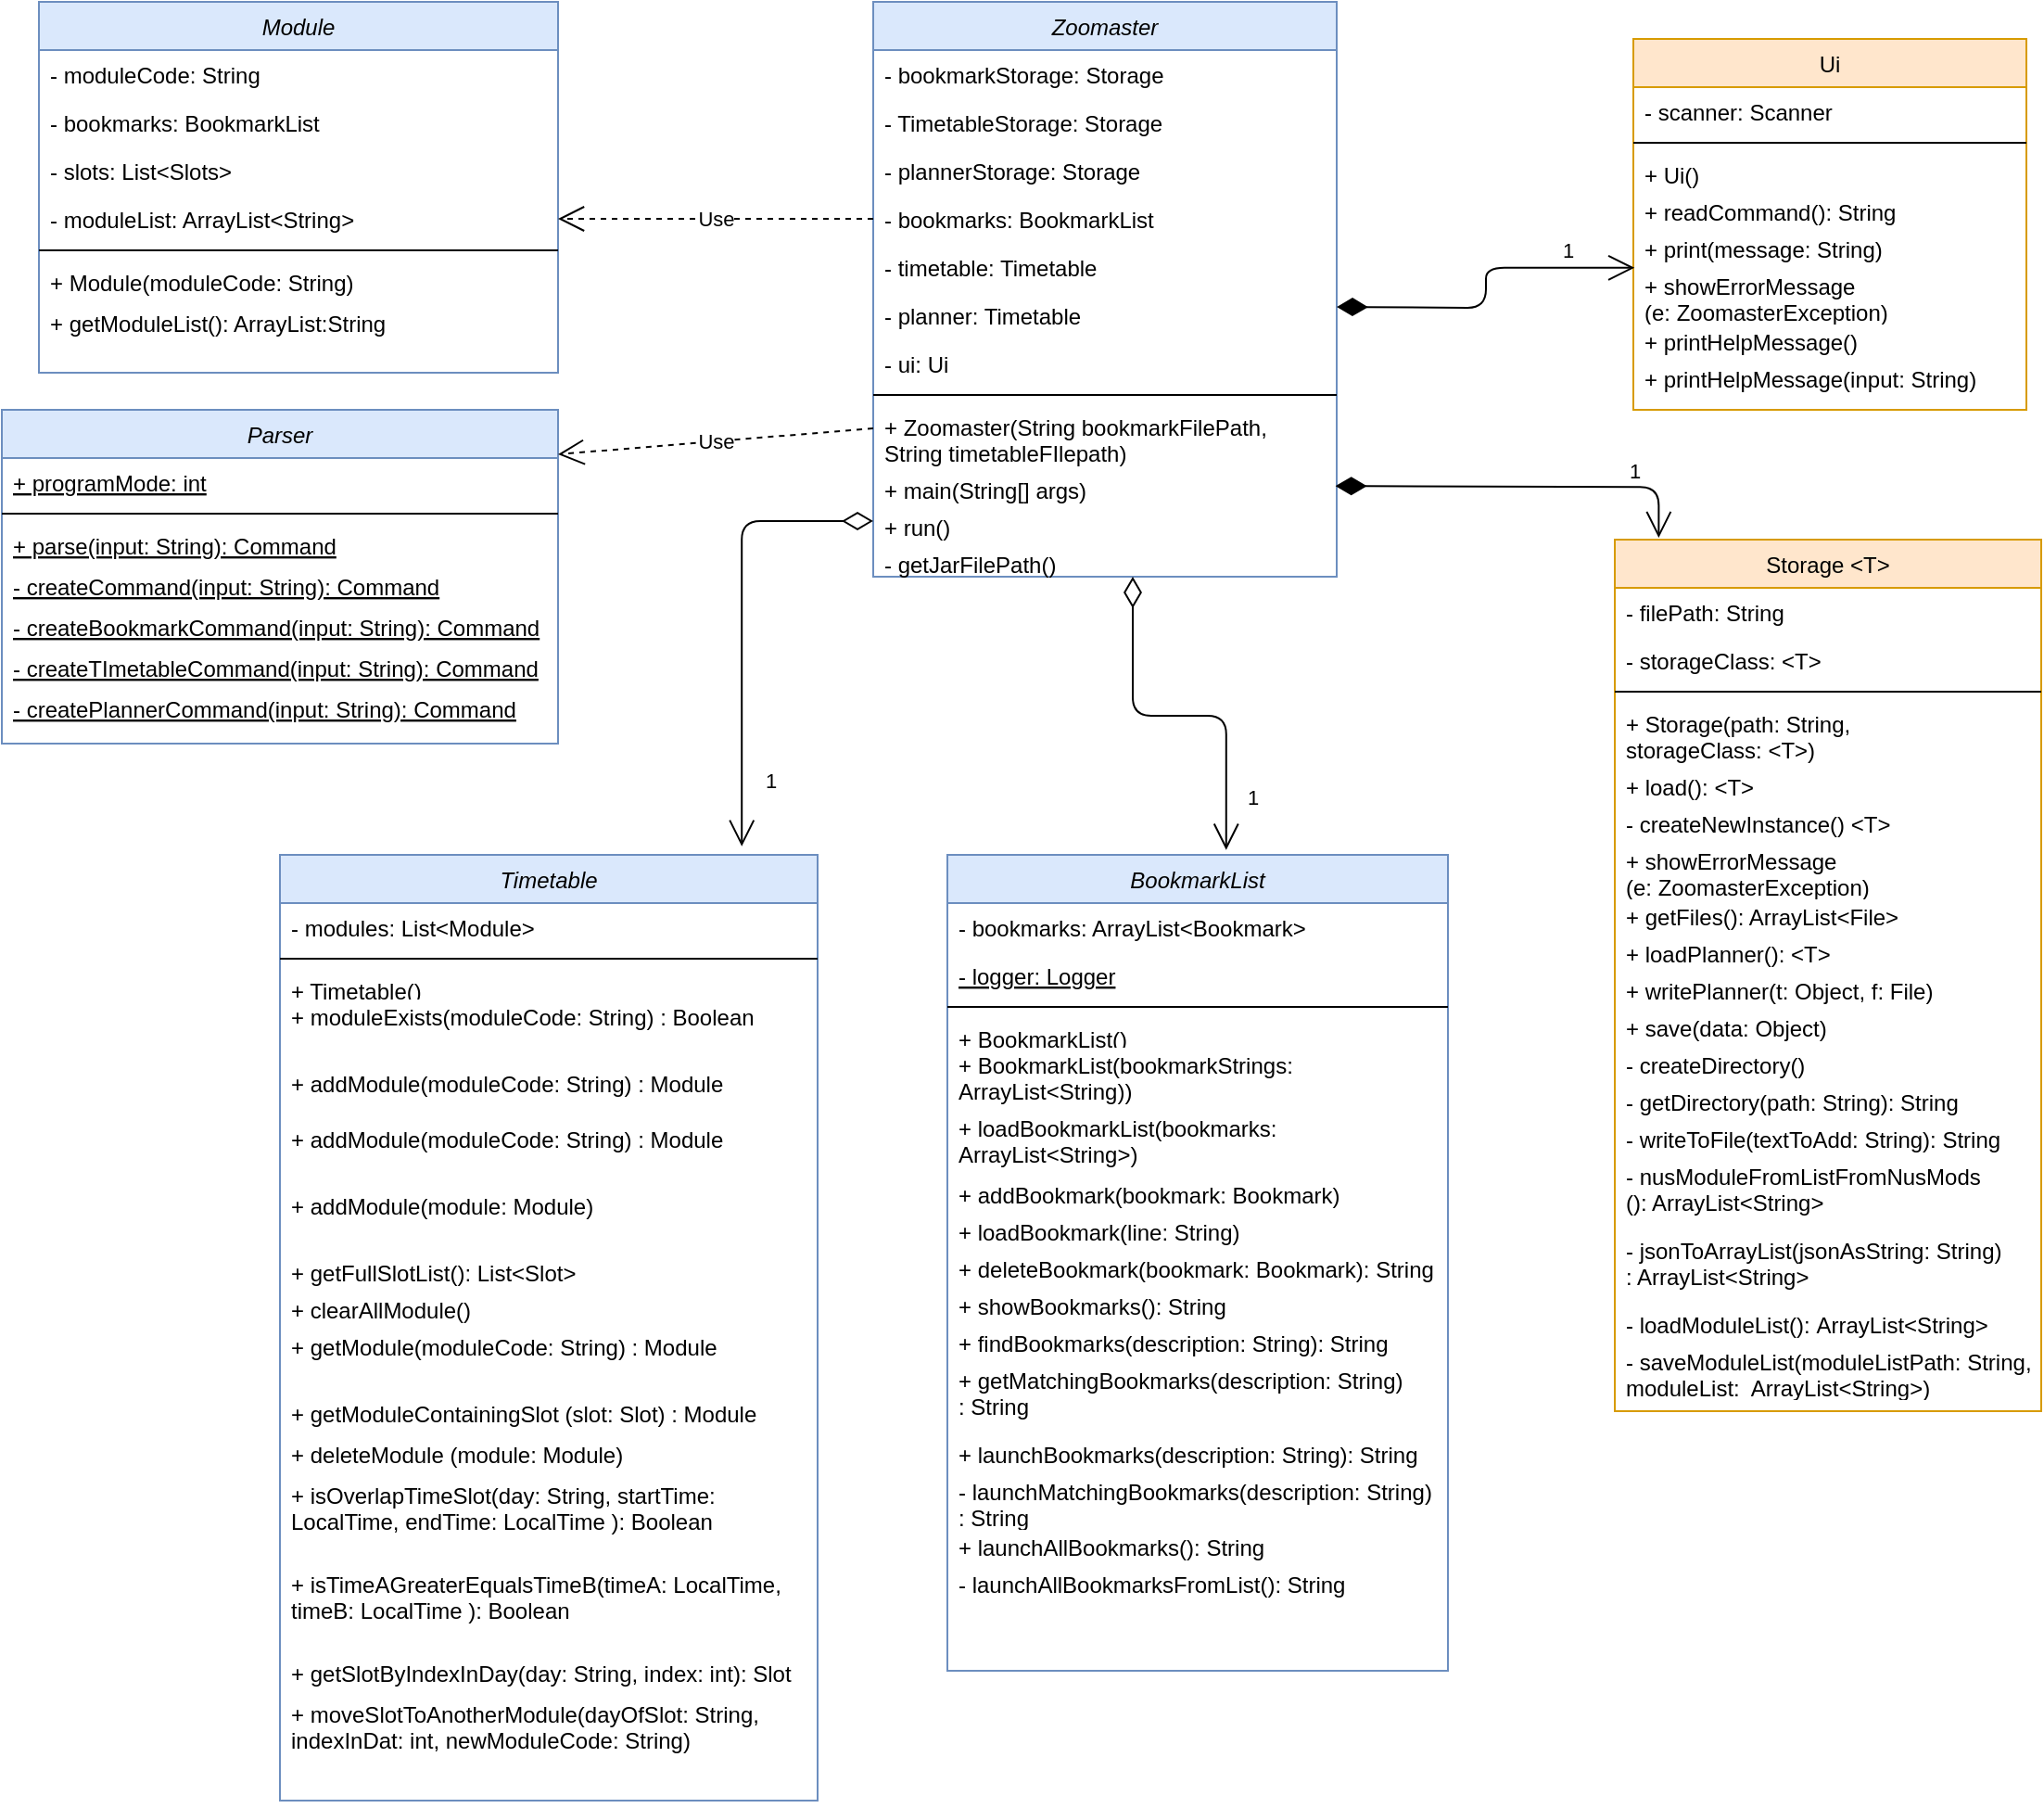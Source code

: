 <mxfile version="13.8.3" type="github">
  <diagram id="C5RBs43oDa-KdzZeNtuy" name="Page-1">
    <mxGraphModel dx="2080" dy="1097" grid="1" gridSize="10" guides="1" tooltips="1" connect="1" arrows="1" fold="1" page="1" pageScale="1" pageWidth="827" pageHeight="1169" math="0" shadow="0">
      <root>
        <mxCell id="WIyWlLk6GJQsqaUBKTNV-0" />
        <mxCell id="WIyWlLk6GJQsqaUBKTNV-1" parent="WIyWlLk6GJQsqaUBKTNV-0" />
        <mxCell id="zkfFHV4jXpPFQw0GAbJ--0" value="Zoomaster" style="swimlane;fontStyle=2;align=center;verticalAlign=top;childLayout=stackLayout;horizontal=1;startSize=26;horizontalStack=0;resizeParent=1;resizeLast=0;collapsible=1;marginBottom=0;rounded=0;shadow=0;strokeWidth=1;fillColor=#dae8fc;strokeColor=#6c8ebf;" parent="WIyWlLk6GJQsqaUBKTNV-1" vertex="1">
          <mxGeometry x="100" y="80" width="250" height="310" as="geometry">
            <mxRectangle x="230" y="140" width="160" height="26" as="alternateBounds" />
          </mxGeometry>
        </mxCell>
        <mxCell id="zkfFHV4jXpPFQw0GAbJ--1" value="- bookmarkStorage: Storage" style="text;align=left;verticalAlign=top;spacingLeft=4;spacingRight=4;overflow=hidden;rotatable=0;points=[[0,0.5],[1,0.5]];portConstraint=eastwest;" parent="zkfFHV4jXpPFQw0GAbJ--0" vertex="1">
          <mxGeometry y="26" width="250" height="26" as="geometry" />
        </mxCell>
        <mxCell id="zkfFHV4jXpPFQw0GAbJ--2" value="- TimetableStorage: Storage" style="text;align=left;verticalAlign=top;spacingLeft=4;spacingRight=4;overflow=hidden;rotatable=0;points=[[0,0.5],[1,0.5]];portConstraint=eastwest;rounded=0;shadow=0;html=0;" parent="zkfFHV4jXpPFQw0GAbJ--0" vertex="1">
          <mxGeometry y="52" width="250" height="26" as="geometry" />
        </mxCell>
        <mxCell id="xP8jKpBeJA_gzd6FkXw8-4" value="- plannerStorage: Storage" style="text;align=left;verticalAlign=top;spacingLeft=4;spacingRight=4;overflow=hidden;rotatable=0;points=[[0,0.5],[1,0.5]];portConstraint=eastwest;rounded=0;shadow=0;html=0;" vertex="1" parent="zkfFHV4jXpPFQw0GAbJ--0">
          <mxGeometry y="78" width="250" height="26" as="geometry" />
        </mxCell>
        <mxCell id="zkfFHV4jXpPFQw0GAbJ--3" value="- bookmarks: BookmarkList" style="text;align=left;verticalAlign=top;spacingLeft=4;spacingRight=4;overflow=hidden;rotatable=0;points=[[0,0.5],[1,0.5]];portConstraint=eastwest;rounded=0;shadow=0;html=0;" parent="zkfFHV4jXpPFQw0GAbJ--0" vertex="1">
          <mxGeometry y="104" width="250" height="26" as="geometry" />
        </mxCell>
        <mxCell id="xP8jKpBeJA_gzd6FkXw8-2" value="- timetable: Timetable" style="text;align=left;verticalAlign=top;spacingLeft=4;spacingRight=4;overflow=hidden;rotatable=0;points=[[0,0.5],[1,0.5]];portConstraint=eastwest;rounded=0;shadow=0;html=0;" vertex="1" parent="zkfFHV4jXpPFQw0GAbJ--0">
          <mxGeometry y="130" width="250" height="26" as="geometry" />
        </mxCell>
        <mxCell id="xP8jKpBeJA_gzd6FkXw8-3" value="- planner: Timetable" style="text;align=left;verticalAlign=top;spacingLeft=4;spacingRight=4;overflow=hidden;rotatable=0;points=[[0,0.5],[1,0.5]];portConstraint=eastwest;rounded=0;shadow=0;html=0;" vertex="1" parent="zkfFHV4jXpPFQw0GAbJ--0">
          <mxGeometry y="156" width="250" height="26" as="geometry" />
        </mxCell>
        <mxCell id="xP8jKpBeJA_gzd6FkXw8-5" value="- ui: Ui" style="text;align=left;verticalAlign=top;spacingLeft=4;spacingRight=4;overflow=hidden;rotatable=0;points=[[0,0.5],[1,0.5]];portConstraint=eastwest;rounded=0;shadow=0;html=0;" vertex="1" parent="zkfFHV4jXpPFQw0GAbJ--0">
          <mxGeometry y="182" width="250" height="26" as="geometry" />
        </mxCell>
        <mxCell id="zkfFHV4jXpPFQw0GAbJ--4" value="" style="line;html=1;strokeWidth=1;align=left;verticalAlign=middle;spacingTop=-1;spacingLeft=3;spacingRight=3;rotatable=0;labelPosition=right;points=[];portConstraint=eastwest;" parent="zkfFHV4jXpPFQw0GAbJ--0" vertex="1">
          <mxGeometry y="208" width="250" height="8" as="geometry" />
        </mxCell>
        <mxCell id="zkfFHV4jXpPFQw0GAbJ--5" value="+ Zoomaster(String bookmarkFilePath, &#xa;String timetableFIlepath)" style="text;align=left;verticalAlign=top;spacingLeft=4;spacingRight=4;overflow=hidden;rotatable=0;points=[[0,0.5],[1,0.5]];portConstraint=eastwest;" parent="zkfFHV4jXpPFQw0GAbJ--0" vertex="1">
          <mxGeometry y="216" width="250" height="34" as="geometry" />
        </mxCell>
        <mxCell id="xP8jKpBeJA_gzd6FkXw8-8" value="+ main(String[] args)" style="text;align=left;verticalAlign=top;spacingLeft=4;spacingRight=4;overflow=hidden;rotatable=0;points=[[0,0.5],[1,0.5]];portConstraint=eastwest;" vertex="1" parent="zkfFHV4jXpPFQw0GAbJ--0">
          <mxGeometry y="250" width="250" height="20" as="geometry" />
        </mxCell>
        <mxCell id="xP8jKpBeJA_gzd6FkXw8-7" value="+ run()" style="text;align=left;verticalAlign=top;spacingLeft=4;spacingRight=4;overflow=hidden;rotatable=0;points=[[0,0.5],[1,0.5]];portConstraint=eastwest;" vertex="1" parent="zkfFHV4jXpPFQw0GAbJ--0">
          <mxGeometry y="270" width="250" height="20" as="geometry" />
        </mxCell>
        <mxCell id="xP8jKpBeJA_gzd6FkXw8-9" value="- getJarFilePath()" style="text;align=left;verticalAlign=top;spacingLeft=4;spacingRight=4;overflow=hidden;rotatable=0;points=[[0,0.5],[1,0.5]];portConstraint=eastwest;" vertex="1" parent="zkfFHV4jXpPFQw0GAbJ--0">
          <mxGeometry y="290" width="250" height="20" as="geometry" />
        </mxCell>
        <mxCell id="zkfFHV4jXpPFQw0GAbJ--17" value="Ui" style="swimlane;fontStyle=0;align=center;verticalAlign=top;childLayout=stackLayout;horizontal=1;startSize=26;horizontalStack=0;resizeParent=1;resizeLast=0;collapsible=1;marginBottom=0;rounded=0;shadow=0;strokeWidth=1;fillColor=#ffe6cc;strokeColor=#d79b00;" parent="WIyWlLk6GJQsqaUBKTNV-1" vertex="1">
          <mxGeometry x="510" y="100" width="212" height="200" as="geometry">
            <mxRectangle x="550" y="140" width="160" height="26" as="alternateBounds" />
          </mxGeometry>
        </mxCell>
        <mxCell id="xP8jKpBeJA_gzd6FkXw8-10" value="- scanner: Scanner" style="text;align=left;verticalAlign=top;spacingLeft=4;spacingRight=4;overflow=hidden;rotatable=0;points=[[0,0.5],[1,0.5]];portConstraint=eastwest;rounded=0;shadow=0;html=0;" vertex="1" parent="zkfFHV4jXpPFQw0GAbJ--17">
          <mxGeometry y="26" width="212" height="26" as="geometry" />
        </mxCell>
        <mxCell id="zkfFHV4jXpPFQw0GAbJ--23" value="" style="line;html=1;strokeWidth=1;align=left;verticalAlign=middle;spacingTop=-1;spacingLeft=3;spacingRight=3;rotatable=0;labelPosition=right;points=[];portConstraint=eastwest;" parent="zkfFHV4jXpPFQw0GAbJ--17" vertex="1">
          <mxGeometry y="52" width="212" height="8" as="geometry" />
        </mxCell>
        <mxCell id="xP8jKpBeJA_gzd6FkXw8-11" value="+ Ui()" style="text;align=left;verticalAlign=top;spacingLeft=4;spacingRight=4;overflow=hidden;rotatable=0;points=[[0,0.5],[1,0.5]];portConstraint=eastwest;" vertex="1" parent="zkfFHV4jXpPFQw0GAbJ--17">
          <mxGeometry y="60" width="212" height="20" as="geometry" />
        </mxCell>
        <mxCell id="xP8jKpBeJA_gzd6FkXw8-12" value="+ readCommand(): String" style="text;align=left;verticalAlign=top;spacingLeft=4;spacingRight=4;overflow=hidden;rotatable=0;points=[[0,0.5],[1,0.5]];portConstraint=eastwest;" vertex="1" parent="zkfFHV4jXpPFQw0GAbJ--17">
          <mxGeometry y="80" width="212" height="20" as="geometry" />
        </mxCell>
        <mxCell id="xP8jKpBeJA_gzd6FkXw8-13" value="+ print(message: String)" style="text;align=left;verticalAlign=top;spacingLeft=4;spacingRight=4;overflow=hidden;rotatable=0;points=[[0,0.5],[1,0.5]];portConstraint=eastwest;" vertex="1" parent="zkfFHV4jXpPFQw0GAbJ--17">
          <mxGeometry y="100" width="212" height="20" as="geometry" />
        </mxCell>
        <mxCell id="xP8jKpBeJA_gzd6FkXw8-14" value="+ showErrorMessage&#xa;(e: ZoomasterException)" style="text;align=left;verticalAlign=top;spacingLeft=4;spacingRight=4;overflow=hidden;rotatable=0;points=[[0,0.5],[1,0.5]];portConstraint=eastwest;" vertex="1" parent="zkfFHV4jXpPFQw0GAbJ--17">
          <mxGeometry y="120" width="212" height="30" as="geometry" />
        </mxCell>
        <mxCell id="xP8jKpBeJA_gzd6FkXw8-17" value="+ printHelpMessage()" style="text;align=left;verticalAlign=top;spacingLeft=4;spacingRight=4;overflow=hidden;rotatable=0;points=[[0,0.5],[1,0.5]];portConstraint=eastwest;" vertex="1" parent="zkfFHV4jXpPFQw0GAbJ--17">
          <mxGeometry y="150" width="212" height="20" as="geometry" />
        </mxCell>
        <mxCell id="xP8jKpBeJA_gzd6FkXw8-16" value="+ printHelpMessage(input: String)" style="text;align=left;verticalAlign=top;spacingLeft=4;spacingRight=4;overflow=hidden;rotatable=0;points=[[0,0.5],[1,0.5]];portConstraint=eastwest;" vertex="1" parent="zkfFHV4jXpPFQw0GAbJ--17">
          <mxGeometry y="170" width="212" height="20" as="geometry" />
        </mxCell>
        <mxCell id="xP8jKpBeJA_gzd6FkXw8-18" value="1" style="endArrow=open;html=1;endSize=12;startArrow=diamondThin;startSize=14;startFill=1;edgeStyle=orthogonalEdgeStyle;align=left;verticalAlign=bottom;entryX=0.003;entryY=0.113;entryDx=0;entryDy=0;entryPerimeter=0;" edge="1" parent="WIyWlLk6GJQsqaUBKTNV-1" target="xP8jKpBeJA_gzd6FkXw8-14">
          <mxGeometry x="0.553" relative="1" as="geometry">
            <mxPoint x="350" y="244.5" as="sourcePoint" />
            <mxPoint x="510" y="244.5" as="targetPoint" />
            <mxPoint as="offset" />
          </mxGeometry>
        </mxCell>
        <mxCell id="xP8jKpBeJA_gzd6FkXw8-19" value="Storage &lt;T&gt;" style="swimlane;fontStyle=0;align=center;verticalAlign=top;childLayout=stackLayout;horizontal=1;startSize=26;horizontalStack=0;resizeParent=1;resizeLast=0;collapsible=1;marginBottom=0;rounded=0;shadow=0;strokeWidth=1;fillColor=#ffe6cc;strokeColor=#d79b00;" vertex="1" parent="WIyWlLk6GJQsqaUBKTNV-1">
          <mxGeometry x="500" y="370" width="230" height="470" as="geometry">
            <mxRectangle x="550" y="140" width="160" height="26" as="alternateBounds" />
          </mxGeometry>
        </mxCell>
        <mxCell id="xP8jKpBeJA_gzd6FkXw8-20" value="- filePath: String&#xa;" style="text;align=left;verticalAlign=top;spacingLeft=4;spacingRight=4;overflow=hidden;rotatable=0;points=[[0,0.5],[1,0.5]];portConstraint=eastwest;rounded=0;shadow=0;html=0;" vertex="1" parent="xP8jKpBeJA_gzd6FkXw8-19">
          <mxGeometry y="26" width="230" height="26" as="geometry" />
        </mxCell>
        <mxCell id="xP8jKpBeJA_gzd6FkXw8-29" value="- storageClass: &lt;T&gt;&#xa;" style="text;align=left;verticalAlign=top;spacingLeft=4;spacingRight=4;overflow=hidden;rotatable=0;points=[[0,0.5],[1,0.5]];portConstraint=eastwest;rounded=0;shadow=0;html=0;" vertex="1" parent="xP8jKpBeJA_gzd6FkXw8-19">
          <mxGeometry y="52" width="230" height="26" as="geometry" />
        </mxCell>
        <mxCell id="xP8jKpBeJA_gzd6FkXw8-21" value="" style="line;html=1;strokeWidth=1;align=left;verticalAlign=middle;spacingTop=-1;spacingLeft=3;spacingRight=3;rotatable=0;labelPosition=right;points=[];portConstraint=eastwest;" vertex="1" parent="xP8jKpBeJA_gzd6FkXw8-19">
          <mxGeometry y="78" width="230" height="8" as="geometry" />
        </mxCell>
        <mxCell id="xP8jKpBeJA_gzd6FkXw8-22" value="+ Storage(path: String, &#xa;storageClass: &lt;T&gt;)" style="text;align=left;verticalAlign=top;spacingLeft=4;spacingRight=4;overflow=hidden;rotatable=0;points=[[0,0.5],[1,0.5]];portConstraint=eastwest;" vertex="1" parent="xP8jKpBeJA_gzd6FkXw8-19">
          <mxGeometry y="86" width="230" height="34" as="geometry" />
        </mxCell>
        <mxCell id="xP8jKpBeJA_gzd6FkXw8-23" value="+ load(): &lt;T&gt;" style="text;align=left;verticalAlign=top;spacingLeft=4;spacingRight=4;overflow=hidden;rotatable=0;points=[[0,0.5],[1,0.5]];portConstraint=eastwest;" vertex="1" parent="xP8jKpBeJA_gzd6FkXw8-19">
          <mxGeometry y="120" width="230" height="20" as="geometry" />
        </mxCell>
        <mxCell id="xP8jKpBeJA_gzd6FkXw8-24" value="- createNewInstance() &lt;T&gt;" style="text;align=left;verticalAlign=top;spacingLeft=4;spacingRight=4;overflow=hidden;rotatable=0;points=[[0,0.5],[1,0.5]];portConstraint=eastwest;" vertex="1" parent="xP8jKpBeJA_gzd6FkXw8-19">
          <mxGeometry y="140" width="230" height="20" as="geometry" />
        </mxCell>
        <mxCell id="xP8jKpBeJA_gzd6FkXw8-25" value="+ showErrorMessage&#xa;(e: ZoomasterException)" style="text;align=left;verticalAlign=top;spacingLeft=4;spacingRight=4;overflow=hidden;rotatable=0;points=[[0,0.5],[1,0.5]];portConstraint=eastwest;" vertex="1" parent="xP8jKpBeJA_gzd6FkXw8-19">
          <mxGeometry y="160" width="230" height="30" as="geometry" />
        </mxCell>
        <mxCell id="xP8jKpBeJA_gzd6FkXw8-26" value="+ getFiles(): ArrayList&lt;File&gt;" style="text;align=left;verticalAlign=top;spacingLeft=4;spacingRight=4;overflow=hidden;rotatable=0;points=[[0,0.5],[1,0.5]];portConstraint=eastwest;" vertex="1" parent="xP8jKpBeJA_gzd6FkXw8-19">
          <mxGeometry y="190" width="230" height="20" as="geometry" />
        </mxCell>
        <mxCell id="xP8jKpBeJA_gzd6FkXw8-32" value="+ loadPlanner(): &lt;T&gt;" style="text;align=left;verticalAlign=top;spacingLeft=4;spacingRight=4;overflow=hidden;rotatable=0;points=[[0,0.5],[1,0.5]];portConstraint=eastwest;" vertex="1" parent="xP8jKpBeJA_gzd6FkXw8-19">
          <mxGeometry y="210" width="230" height="20" as="geometry" />
        </mxCell>
        <mxCell id="xP8jKpBeJA_gzd6FkXw8-33" value="+ writePlanner(t: Object, f: File)" style="text;align=left;verticalAlign=top;spacingLeft=4;spacingRight=4;overflow=hidden;rotatable=0;points=[[0,0.5],[1,0.5]];portConstraint=eastwest;" vertex="1" parent="xP8jKpBeJA_gzd6FkXw8-19">
          <mxGeometry y="230" width="230" height="20" as="geometry" />
        </mxCell>
        <mxCell id="xP8jKpBeJA_gzd6FkXw8-27" value="+ save(data: Object)" style="text;align=left;verticalAlign=top;spacingLeft=4;spacingRight=4;overflow=hidden;rotatable=0;points=[[0,0.5],[1,0.5]];portConstraint=eastwest;" vertex="1" parent="xP8jKpBeJA_gzd6FkXw8-19">
          <mxGeometry y="250" width="230" height="20" as="geometry" />
        </mxCell>
        <mxCell id="xP8jKpBeJA_gzd6FkXw8-34" value="- createDirectory()" style="text;align=left;verticalAlign=top;spacingLeft=4;spacingRight=4;overflow=hidden;rotatable=0;points=[[0,0.5],[1,0.5]];portConstraint=eastwest;" vertex="1" parent="xP8jKpBeJA_gzd6FkXw8-19">
          <mxGeometry y="270" width="230" height="20" as="geometry" />
        </mxCell>
        <mxCell id="xP8jKpBeJA_gzd6FkXw8-35" value="- getDirectory(path: String): String" style="text;align=left;verticalAlign=top;spacingLeft=4;spacingRight=4;overflow=hidden;rotatable=0;points=[[0,0.5],[1,0.5]];portConstraint=eastwest;" vertex="1" parent="xP8jKpBeJA_gzd6FkXw8-19">
          <mxGeometry y="290" width="230" height="20" as="geometry" />
        </mxCell>
        <mxCell id="xP8jKpBeJA_gzd6FkXw8-36" value="- writeToFile(textToAdd: String): String" style="text;align=left;verticalAlign=top;spacingLeft=4;spacingRight=4;overflow=hidden;rotatable=0;points=[[0,0.5],[1,0.5]];portConstraint=eastwest;" vertex="1" parent="xP8jKpBeJA_gzd6FkXw8-19">
          <mxGeometry y="310" width="230" height="20" as="geometry" />
        </mxCell>
        <mxCell id="xP8jKpBeJA_gzd6FkXw8-30" value="- nusModuleFromListFromNusMods&#xa;(): ArrayList&lt;String&gt;" style="text;align=left;verticalAlign=top;spacingLeft=4;spacingRight=4;overflow=hidden;rotatable=0;points=[[0,0.5],[1,0.5]];portConstraint=eastwest;" vertex="1" parent="xP8jKpBeJA_gzd6FkXw8-19">
          <mxGeometry y="330" width="230" height="40" as="geometry" />
        </mxCell>
        <mxCell id="xP8jKpBeJA_gzd6FkXw8-31" value="- jsonToArrayList(jsonAsString: String)&#xa;: ArrayList&lt;String&gt;" style="text;align=left;verticalAlign=top;spacingLeft=4;spacingRight=4;overflow=hidden;rotatable=0;points=[[0,0.5],[1,0.5]];portConstraint=eastwest;" vertex="1" parent="xP8jKpBeJA_gzd6FkXw8-19">
          <mxGeometry y="370" width="230" height="40" as="geometry" />
        </mxCell>
        <mxCell id="xP8jKpBeJA_gzd6FkXw8-37" value="- loadModuleList(): ArrayList&lt;String&gt;" style="text;align=left;verticalAlign=top;spacingLeft=4;spacingRight=4;overflow=hidden;rotatable=0;points=[[0,0.5],[1,0.5]];portConstraint=eastwest;" vertex="1" parent="xP8jKpBeJA_gzd6FkXw8-19">
          <mxGeometry y="410" width="230" height="20" as="geometry" />
        </mxCell>
        <mxCell id="xP8jKpBeJA_gzd6FkXw8-38" value="- saveModuleList(moduleListPath: String, &#xa;moduleList:  ArrayList&lt;String&gt;)" style="text;align=left;verticalAlign=top;spacingLeft=4;spacingRight=4;overflow=hidden;rotatable=0;points=[[0,0.5],[1,0.5]];portConstraint=eastwest;" vertex="1" parent="xP8jKpBeJA_gzd6FkXw8-19">
          <mxGeometry y="430" width="230" height="30" as="geometry" />
        </mxCell>
        <mxCell id="xP8jKpBeJA_gzd6FkXw8-39" value="BookmarkList" style="swimlane;fontStyle=2;align=center;verticalAlign=top;childLayout=stackLayout;horizontal=1;startSize=26;horizontalStack=0;resizeParent=1;resizeLast=0;collapsible=1;marginBottom=0;rounded=0;shadow=0;strokeWidth=1;fillColor=#dae8fc;strokeColor=#6c8ebf;" vertex="1" parent="WIyWlLk6GJQsqaUBKTNV-1">
          <mxGeometry x="140" y="540" width="270" height="440" as="geometry">
            <mxRectangle x="230" y="140" width="160" height="26" as="alternateBounds" />
          </mxGeometry>
        </mxCell>
        <mxCell id="xP8jKpBeJA_gzd6FkXw8-40" value="- bookmarks: ArrayList&lt;Bookmark&gt;" style="text;align=left;verticalAlign=top;spacingLeft=4;spacingRight=4;overflow=hidden;rotatable=0;points=[[0,0.5],[1,0.5]];portConstraint=eastwest;" vertex="1" parent="xP8jKpBeJA_gzd6FkXw8-39">
          <mxGeometry y="26" width="270" height="26" as="geometry" />
        </mxCell>
        <mxCell id="xP8jKpBeJA_gzd6FkXw8-41" value="- logger: Logger" style="text;align=left;verticalAlign=top;spacingLeft=4;spacingRight=4;overflow=hidden;rotatable=0;points=[[0,0.5],[1,0.5]];portConstraint=eastwest;rounded=0;shadow=0;html=0;fontStyle=4" vertex="1" parent="xP8jKpBeJA_gzd6FkXw8-39">
          <mxGeometry y="52" width="270" height="26" as="geometry" />
        </mxCell>
        <mxCell id="xP8jKpBeJA_gzd6FkXw8-47" value="" style="line;html=1;strokeWidth=1;align=left;verticalAlign=middle;spacingTop=-1;spacingLeft=3;spacingRight=3;rotatable=0;labelPosition=right;points=[];portConstraint=eastwest;" vertex="1" parent="xP8jKpBeJA_gzd6FkXw8-39">
          <mxGeometry y="78" width="270" height="8" as="geometry" />
        </mxCell>
        <mxCell id="xP8jKpBeJA_gzd6FkXw8-48" value="+ BookmarkList()" style="text;align=left;verticalAlign=top;spacingLeft=4;spacingRight=4;overflow=hidden;rotatable=0;points=[[0,0.5],[1,0.5]];portConstraint=eastwest;" vertex="1" parent="xP8jKpBeJA_gzd6FkXw8-39">
          <mxGeometry y="86" width="270" height="14" as="geometry" />
        </mxCell>
        <mxCell id="xP8jKpBeJA_gzd6FkXw8-52" value="+ BookmarkList(bookmarkStrings: &#xa;ArrayList&lt;String))" style="text;align=left;verticalAlign=top;spacingLeft=4;spacingRight=4;overflow=hidden;rotatable=0;points=[[0,0.5],[1,0.5]];portConstraint=eastwest;" vertex="1" parent="xP8jKpBeJA_gzd6FkXw8-39">
          <mxGeometry y="100" width="270" height="34" as="geometry" />
        </mxCell>
        <mxCell id="xP8jKpBeJA_gzd6FkXw8-49" value="+ loadBookmarkList(bookmarks: &#xa;ArrayList&lt;String&gt;)" style="text;align=left;verticalAlign=top;spacingLeft=4;spacingRight=4;overflow=hidden;rotatable=0;points=[[0,0.5],[1,0.5]];portConstraint=eastwest;" vertex="1" parent="xP8jKpBeJA_gzd6FkXw8-39">
          <mxGeometry y="134" width="270" height="36" as="geometry" />
        </mxCell>
        <mxCell id="xP8jKpBeJA_gzd6FkXw8-53" value="+ addBookmark(bookmark: Bookmark)" style="text;align=left;verticalAlign=top;spacingLeft=4;spacingRight=4;overflow=hidden;rotatable=0;points=[[0,0.5],[1,0.5]];portConstraint=eastwest;" vertex="1" parent="xP8jKpBeJA_gzd6FkXw8-39">
          <mxGeometry y="170" width="270" height="20" as="geometry" />
        </mxCell>
        <mxCell id="xP8jKpBeJA_gzd6FkXw8-54" value="+ loadBookmark(line: String)" style="text;align=left;verticalAlign=top;spacingLeft=4;spacingRight=4;overflow=hidden;rotatable=0;points=[[0,0.5],[1,0.5]];portConstraint=eastwest;" vertex="1" parent="xP8jKpBeJA_gzd6FkXw8-39">
          <mxGeometry y="190" width="270" height="20" as="geometry" />
        </mxCell>
        <mxCell id="xP8jKpBeJA_gzd6FkXw8-55" value="+ deleteBookmark(bookmark: Bookmark): String" style="text;align=left;verticalAlign=top;spacingLeft=4;spacingRight=4;overflow=hidden;rotatable=0;points=[[0,0.5],[1,0.5]];portConstraint=eastwest;" vertex="1" parent="xP8jKpBeJA_gzd6FkXw8-39">
          <mxGeometry y="210" width="270" height="20" as="geometry" />
        </mxCell>
        <mxCell id="xP8jKpBeJA_gzd6FkXw8-56" value="+ showBookmarks(): String" style="text;align=left;verticalAlign=top;spacingLeft=4;spacingRight=4;overflow=hidden;rotatable=0;points=[[0,0.5],[1,0.5]];portConstraint=eastwest;" vertex="1" parent="xP8jKpBeJA_gzd6FkXw8-39">
          <mxGeometry y="230" width="270" height="20" as="geometry" />
        </mxCell>
        <mxCell id="xP8jKpBeJA_gzd6FkXw8-57" value="+ findBookmarks(description: String): String" style="text;align=left;verticalAlign=top;spacingLeft=4;spacingRight=4;overflow=hidden;rotatable=0;points=[[0,0.5],[1,0.5]];portConstraint=eastwest;" vertex="1" parent="xP8jKpBeJA_gzd6FkXw8-39">
          <mxGeometry y="250" width="270" height="20" as="geometry" />
        </mxCell>
        <mxCell id="xP8jKpBeJA_gzd6FkXw8-58" value="+ getMatchingBookmarks(description: String)&#xa;: String" style="text;align=left;verticalAlign=top;spacingLeft=4;spacingRight=4;overflow=hidden;rotatable=0;points=[[0,0.5],[1,0.5]];portConstraint=eastwest;" vertex="1" parent="xP8jKpBeJA_gzd6FkXw8-39">
          <mxGeometry y="270" width="270" height="40" as="geometry" />
        </mxCell>
        <mxCell id="xP8jKpBeJA_gzd6FkXw8-60" value="+ launchBookmarks(description: String): String" style="text;align=left;verticalAlign=top;spacingLeft=4;spacingRight=4;overflow=hidden;rotatable=0;points=[[0,0.5],[1,0.5]];portConstraint=eastwest;" vertex="1" parent="xP8jKpBeJA_gzd6FkXw8-39">
          <mxGeometry y="310" width="270" height="20" as="geometry" />
        </mxCell>
        <mxCell id="xP8jKpBeJA_gzd6FkXw8-61" value="- launchMatchingBookmarks(description: String)&#xa;: String" style="text;align=left;verticalAlign=top;spacingLeft=4;spacingRight=4;overflow=hidden;rotatable=0;points=[[0,0.5],[1,0.5]];portConstraint=eastwest;" vertex="1" parent="xP8jKpBeJA_gzd6FkXw8-39">
          <mxGeometry y="330" width="270" height="30" as="geometry" />
        </mxCell>
        <mxCell id="xP8jKpBeJA_gzd6FkXw8-62" value="+ launchAllBookmarks(): String" style="text;align=left;verticalAlign=top;spacingLeft=4;spacingRight=4;overflow=hidden;rotatable=0;points=[[0,0.5],[1,0.5]];portConstraint=eastwest;" vertex="1" parent="xP8jKpBeJA_gzd6FkXw8-39">
          <mxGeometry y="360" width="270" height="20" as="geometry" />
        </mxCell>
        <mxCell id="xP8jKpBeJA_gzd6FkXw8-63" value="- launchAllBookmarksFromList(): String" style="text;align=left;verticalAlign=top;spacingLeft=4;spacingRight=4;overflow=hidden;rotatable=0;points=[[0,0.5],[1,0.5]];portConstraint=eastwest;" vertex="1" parent="xP8jKpBeJA_gzd6FkXw8-39">
          <mxGeometry y="380" width="270" height="20" as="geometry" />
        </mxCell>
        <mxCell id="xP8jKpBeJA_gzd6FkXw8-64" value="Timetable" style="swimlane;fontStyle=2;align=center;verticalAlign=top;childLayout=stackLayout;horizontal=1;startSize=26;horizontalStack=0;resizeParent=1;resizeLast=0;collapsible=1;marginBottom=0;rounded=0;shadow=0;strokeWidth=1;fillColor=#dae8fc;strokeColor=#6c8ebf;" vertex="1" parent="WIyWlLk6GJQsqaUBKTNV-1">
          <mxGeometry x="-220" y="540" width="290" height="510" as="geometry">
            <mxRectangle x="230" y="140" width="160" height="26" as="alternateBounds" />
          </mxGeometry>
        </mxCell>
        <mxCell id="xP8jKpBeJA_gzd6FkXw8-65" value="- modules: List&lt;Module&gt;" style="text;align=left;verticalAlign=top;spacingLeft=4;spacingRight=4;overflow=hidden;rotatable=0;points=[[0,0.5],[1,0.5]];portConstraint=eastwest;" vertex="1" parent="xP8jKpBeJA_gzd6FkXw8-64">
          <mxGeometry y="26" width="290" height="26" as="geometry" />
        </mxCell>
        <mxCell id="xP8jKpBeJA_gzd6FkXw8-67" value="" style="line;html=1;strokeWidth=1;align=left;verticalAlign=middle;spacingTop=-1;spacingLeft=3;spacingRight=3;rotatable=0;labelPosition=right;points=[];portConstraint=eastwest;" vertex="1" parent="xP8jKpBeJA_gzd6FkXw8-64">
          <mxGeometry y="52" width="290" height="8" as="geometry" />
        </mxCell>
        <mxCell id="xP8jKpBeJA_gzd6FkXw8-68" value="+ Timetable()" style="text;align=left;verticalAlign=top;spacingLeft=4;spacingRight=4;overflow=hidden;rotatable=0;points=[[0,0.5],[1,0.5]];portConstraint=eastwest;" vertex="1" parent="xP8jKpBeJA_gzd6FkXw8-64">
          <mxGeometry y="60" width="290" height="14" as="geometry" />
        </mxCell>
        <mxCell id="xP8jKpBeJA_gzd6FkXw8-69" value="+ moduleExists(moduleCode: String) : Boolean" style="text;align=left;verticalAlign=top;spacingLeft=4;spacingRight=4;overflow=hidden;rotatable=0;points=[[0,0.5],[1,0.5]];portConstraint=eastwest;" vertex="1" parent="xP8jKpBeJA_gzd6FkXw8-64">
          <mxGeometry y="74" width="290" height="36" as="geometry" />
        </mxCell>
        <mxCell id="xP8jKpBeJA_gzd6FkXw8-70" value="+ addModule(moduleCode: String) : Module" style="text;align=left;verticalAlign=top;spacingLeft=4;spacingRight=4;overflow=hidden;rotatable=0;points=[[0,0.5],[1,0.5]];portConstraint=eastwest;" vertex="1" parent="xP8jKpBeJA_gzd6FkXw8-64">
          <mxGeometry y="110" width="290" height="30" as="geometry" />
        </mxCell>
        <mxCell id="xP8jKpBeJA_gzd6FkXw8-81" value="+ addModule(moduleCode: String) : Module" style="text;align=left;verticalAlign=top;spacingLeft=4;spacingRight=4;overflow=hidden;rotatable=0;points=[[0,0.5],[1,0.5]];portConstraint=eastwest;" vertex="1" parent="xP8jKpBeJA_gzd6FkXw8-64">
          <mxGeometry y="140" width="290" height="36" as="geometry" />
        </mxCell>
        <mxCell id="xP8jKpBeJA_gzd6FkXw8-82" value="+ addModule(module: Module)" style="text;align=left;verticalAlign=top;spacingLeft=4;spacingRight=4;overflow=hidden;rotatable=0;points=[[0,0.5],[1,0.5]];portConstraint=eastwest;" vertex="1" parent="xP8jKpBeJA_gzd6FkXw8-64">
          <mxGeometry y="176" width="290" height="36" as="geometry" />
        </mxCell>
        <mxCell id="xP8jKpBeJA_gzd6FkXw8-71" value="+ getFullSlotList(): List&lt;Slot&gt;" style="text;align=left;verticalAlign=top;spacingLeft=4;spacingRight=4;overflow=hidden;rotatable=0;points=[[0,0.5],[1,0.5]];portConstraint=eastwest;" vertex="1" parent="xP8jKpBeJA_gzd6FkXw8-64">
          <mxGeometry y="212" width="290" height="20" as="geometry" />
        </mxCell>
        <mxCell id="xP8jKpBeJA_gzd6FkXw8-83" value="+ clearAllModule()" style="text;align=left;verticalAlign=top;spacingLeft=4;spacingRight=4;overflow=hidden;rotatable=0;points=[[0,0.5],[1,0.5]];portConstraint=eastwest;" vertex="1" parent="xP8jKpBeJA_gzd6FkXw8-64">
          <mxGeometry y="232" width="290" height="20" as="geometry" />
        </mxCell>
        <mxCell id="xP8jKpBeJA_gzd6FkXw8-84" value="+ getModule(moduleCode: String) : Module" style="text;align=left;verticalAlign=top;spacingLeft=4;spacingRight=4;overflow=hidden;rotatable=0;points=[[0,0.5],[1,0.5]];portConstraint=eastwest;" vertex="1" parent="xP8jKpBeJA_gzd6FkXw8-64">
          <mxGeometry y="252" width="290" height="36" as="geometry" />
        </mxCell>
        <mxCell id="xP8jKpBeJA_gzd6FkXw8-85" value="+ getModuleContainingSlot (slot: Slot) : Module" style="text;align=left;verticalAlign=top;spacingLeft=4;spacingRight=4;overflow=hidden;rotatable=0;points=[[0,0.5],[1,0.5]];portConstraint=eastwest;" vertex="1" parent="xP8jKpBeJA_gzd6FkXw8-64">
          <mxGeometry y="288" width="290" height="22" as="geometry" />
        </mxCell>
        <mxCell id="xP8jKpBeJA_gzd6FkXw8-86" value="+ deleteModule (module: Module)" style="text;align=left;verticalAlign=top;spacingLeft=4;spacingRight=4;overflow=hidden;rotatable=0;points=[[0,0.5],[1,0.5]];portConstraint=eastwest;" vertex="1" parent="xP8jKpBeJA_gzd6FkXw8-64">
          <mxGeometry y="310" width="290" height="22" as="geometry" />
        </mxCell>
        <mxCell id="xP8jKpBeJA_gzd6FkXw8-73" value="+ isOverlapTimeSlot(day: String, startTime:&#xa;LocalTime, endTime: LocalTime ): Boolean" style="text;align=left;verticalAlign=top;spacingLeft=4;spacingRight=4;overflow=hidden;rotatable=0;points=[[0,0.5],[1,0.5]];portConstraint=eastwest;" vertex="1" parent="xP8jKpBeJA_gzd6FkXw8-64">
          <mxGeometry y="332" width="290" height="48" as="geometry" />
        </mxCell>
        <mxCell id="xP8jKpBeJA_gzd6FkXw8-87" value="+ isTimeAGreaterEqualsTimeB(timeA: LocalTime, &#xa;timeB: LocalTime ): Boolean" style="text;align=left;verticalAlign=top;spacingLeft=4;spacingRight=4;overflow=hidden;rotatable=0;points=[[0,0.5],[1,0.5]];portConstraint=eastwest;" vertex="1" parent="xP8jKpBeJA_gzd6FkXw8-64">
          <mxGeometry y="380" width="290" height="48" as="geometry" />
        </mxCell>
        <mxCell id="xP8jKpBeJA_gzd6FkXw8-74" value="+ getSlotByIndexInDay(day: String, index: int): Slot" style="text;align=left;verticalAlign=top;spacingLeft=4;spacingRight=4;overflow=hidden;rotatable=0;points=[[0,0.5],[1,0.5]];portConstraint=eastwest;" vertex="1" parent="xP8jKpBeJA_gzd6FkXw8-64">
          <mxGeometry y="428" width="290" height="22" as="geometry" />
        </mxCell>
        <mxCell id="xP8jKpBeJA_gzd6FkXw8-88" value="+ moveSlotToAnotherModule(dayOfSlot: String, &#xa;indexInDat: int, newModuleCode: String)" style="text;align=left;verticalAlign=top;spacingLeft=4;spacingRight=4;overflow=hidden;rotatable=0;points=[[0,0.5],[1,0.5]];portConstraint=eastwest;" vertex="1" parent="xP8jKpBeJA_gzd6FkXw8-64">
          <mxGeometry y="450" width="290" height="60" as="geometry" />
        </mxCell>
        <mxCell id="xP8jKpBeJA_gzd6FkXw8-89" value="Module" style="swimlane;fontStyle=2;align=center;verticalAlign=top;childLayout=stackLayout;horizontal=1;startSize=26;horizontalStack=0;resizeParent=1;resizeLast=0;collapsible=1;marginBottom=0;rounded=0;shadow=0;strokeWidth=1;fillColor=#dae8fc;strokeColor=#6c8ebf;" vertex="1" parent="WIyWlLk6GJQsqaUBKTNV-1">
          <mxGeometry x="-350" y="80" width="280" height="200" as="geometry">
            <mxRectangle x="230" y="140" width="160" height="26" as="alternateBounds" />
          </mxGeometry>
        </mxCell>
        <mxCell id="xP8jKpBeJA_gzd6FkXw8-90" value="- moduleCode: String" style="text;align=left;verticalAlign=top;spacingLeft=4;spacingRight=4;overflow=hidden;rotatable=0;points=[[0,0.5],[1,0.5]];portConstraint=eastwest;" vertex="1" parent="xP8jKpBeJA_gzd6FkXw8-89">
          <mxGeometry y="26" width="280" height="26" as="geometry" />
        </mxCell>
        <mxCell id="xP8jKpBeJA_gzd6FkXw8-106" value="- bookmarks: BookmarkList" style="text;align=left;verticalAlign=top;spacingLeft=4;spacingRight=4;overflow=hidden;rotatable=0;points=[[0,0.5],[1,0.5]];portConstraint=eastwest;" vertex="1" parent="xP8jKpBeJA_gzd6FkXw8-89">
          <mxGeometry y="52" width="280" height="26" as="geometry" />
        </mxCell>
        <mxCell id="xP8jKpBeJA_gzd6FkXw8-108" value="- slots: List&lt;Slots&gt;" style="text;align=left;verticalAlign=top;spacingLeft=4;spacingRight=4;overflow=hidden;rotatable=0;points=[[0,0.5],[1,0.5]];portConstraint=eastwest;" vertex="1" parent="xP8jKpBeJA_gzd6FkXw8-89">
          <mxGeometry y="78" width="280" height="26" as="geometry" />
        </mxCell>
        <mxCell id="xP8jKpBeJA_gzd6FkXw8-107" value="- moduleList: ArrayList&lt;String&gt;" style="text;align=left;verticalAlign=top;spacingLeft=4;spacingRight=4;overflow=hidden;rotatable=0;points=[[0,0.5],[1,0.5]];portConstraint=eastwest;" vertex="1" parent="xP8jKpBeJA_gzd6FkXw8-89">
          <mxGeometry y="104" width="280" height="26" as="geometry" />
        </mxCell>
        <mxCell id="xP8jKpBeJA_gzd6FkXw8-91" value="" style="line;html=1;strokeWidth=1;align=left;verticalAlign=middle;spacingTop=-1;spacingLeft=3;spacingRight=3;rotatable=0;labelPosition=right;points=[];portConstraint=eastwest;" vertex="1" parent="xP8jKpBeJA_gzd6FkXw8-89">
          <mxGeometry y="130" width="280" height="8" as="geometry" />
        </mxCell>
        <mxCell id="xP8jKpBeJA_gzd6FkXw8-92" value="+ Module(moduleCode: String)" style="text;align=left;verticalAlign=top;spacingLeft=4;spacingRight=4;overflow=hidden;rotatable=0;points=[[0,0.5],[1,0.5]];portConstraint=eastwest;" vertex="1" parent="xP8jKpBeJA_gzd6FkXw8-89">
          <mxGeometry y="138" width="280" height="22" as="geometry" />
        </mxCell>
        <mxCell id="xP8jKpBeJA_gzd6FkXw8-109" value="+ getModuleList(): ArrayList:String" style="text;align=left;verticalAlign=top;spacingLeft=4;spacingRight=4;overflow=hidden;rotatable=0;points=[[0,0.5],[1,0.5]];portConstraint=eastwest;" vertex="1" parent="xP8jKpBeJA_gzd6FkXw8-89">
          <mxGeometry y="160" width="280" height="22" as="geometry" />
        </mxCell>
        <mxCell id="xP8jKpBeJA_gzd6FkXw8-110" value="Parser" style="swimlane;fontStyle=2;align=center;verticalAlign=top;childLayout=stackLayout;horizontal=1;startSize=26;horizontalStack=0;resizeParent=1;resizeLast=0;collapsible=1;marginBottom=0;rounded=0;shadow=0;strokeWidth=1;fillColor=#dae8fc;strokeColor=#6c8ebf;" vertex="1" parent="WIyWlLk6GJQsqaUBKTNV-1">
          <mxGeometry x="-370" y="300" width="300" height="180" as="geometry">
            <mxRectangle x="230" y="140" width="160" height="26" as="alternateBounds" />
          </mxGeometry>
        </mxCell>
        <mxCell id="xP8jKpBeJA_gzd6FkXw8-111" value="+ programMode: int" style="text;align=left;verticalAlign=top;spacingLeft=4;spacingRight=4;overflow=hidden;rotatable=0;points=[[0,0.5],[1,0.5]];portConstraint=eastwest;fontStyle=4" vertex="1" parent="xP8jKpBeJA_gzd6FkXw8-110">
          <mxGeometry y="26" width="300" height="26" as="geometry" />
        </mxCell>
        <mxCell id="xP8jKpBeJA_gzd6FkXw8-115" value="" style="line;html=1;strokeWidth=1;align=left;verticalAlign=middle;spacingTop=-1;spacingLeft=3;spacingRight=3;rotatable=0;labelPosition=right;points=[];portConstraint=eastwest;" vertex="1" parent="xP8jKpBeJA_gzd6FkXw8-110">
          <mxGeometry y="52" width="300" height="8" as="geometry" />
        </mxCell>
        <mxCell id="xP8jKpBeJA_gzd6FkXw8-116" value="+ parse(input: String): Command" style="text;align=left;verticalAlign=top;spacingLeft=4;spacingRight=4;overflow=hidden;rotatable=0;points=[[0,0.5],[1,0.5]];portConstraint=eastwest;fontStyle=4" vertex="1" parent="xP8jKpBeJA_gzd6FkXw8-110">
          <mxGeometry y="60" width="300" height="22" as="geometry" />
        </mxCell>
        <mxCell id="xP8jKpBeJA_gzd6FkXw8-118" value="- createCommand(input: String): Command" style="text;align=left;verticalAlign=top;spacingLeft=4;spacingRight=4;overflow=hidden;rotatable=0;points=[[0,0.5],[1,0.5]];portConstraint=eastwest;fontStyle=4" vertex="1" parent="xP8jKpBeJA_gzd6FkXw8-110">
          <mxGeometry y="82" width="300" height="22" as="geometry" />
        </mxCell>
        <mxCell id="xP8jKpBeJA_gzd6FkXw8-119" value="- createBookmarkCommand(input: String): Command" style="text;align=left;verticalAlign=top;spacingLeft=4;spacingRight=4;overflow=hidden;rotatable=0;points=[[0,0.5],[1,0.5]];portConstraint=eastwest;fontStyle=4" vertex="1" parent="xP8jKpBeJA_gzd6FkXw8-110">
          <mxGeometry y="104" width="300" height="22" as="geometry" />
        </mxCell>
        <mxCell id="xP8jKpBeJA_gzd6FkXw8-120" value="- createTImetableCommand(input: String): Command" style="text;align=left;verticalAlign=top;spacingLeft=4;spacingRight=4;overflow=hidden;rotatable=0;points=[[0,0.5],[1,0.5]];portConstraint=eastwest;fontStyle=4" vertex="1" parent="xP8jKpBeJA_gzd6FkXw8-110">
          <mxGeometry y="126" width="300" height="22" as="geometry" />
        </mxCell>
        <mxCell id="xP8jKpBeJA_gzd6FkXw8-121" value="- createPlannerCommand(input: String): Command" style="text;align=left;verticalAlign=top;spacingLeft=4;spacingRight=4;overflow=hidden;rotatable=0;points=[[0,0.5],[1,0.5]];portConstraint=eastwest;fontStyle=4" vertex="1" parent="xP8jKpBeJA_gzd6FkXw8-110">
          <mxGeometry y="148" width="300" height="22" as="geometry" />
        </mxCell>
        <mxCell id="xP8jKpBeJA_gzd6FkXw8-123" value="1" style="endArrow=open;html=1;endSize=12;startArrow=diamondThin;startSize=14;startFill=0;edgeStyle=orthogonalEdgeStyle;align=left;verticalAlign=bottom;entryX=0.557;entryY=-0.006;entryDx=0;entryDy=0;entryPerimeter=0;" edge="1" parent="WIyWlLk6GJQsqaUBKTNV-1" target="xP8jKpBeJA_gzd6FkXw8-39">
          <mxGeometry x="0.805" y="10" relative="1" as="geometry">
            <mxPoint x="240" y="390" as="sourcePoint" />
            <mxPoint x="410" y="400" as="targetPoint" />
            <Array as="points">
              <mxPoint x="240" y="465" />
              <mxPoint x="290" y="465" />
            </Array>
            <mxPoint as="offset" />
          </mxGeometry>
        </mxCell>
        <mxCell id="xP8jKpBeJA_gzd6FkXw8-129" value="1" style="endArrow=open;html=1;endSize=12;startArrow=diamondThin;startSize=14;startFill=0;edgeStyle=orthogonalEdgeStyle;align=left;verticalAlign=bottom;exitX=0;exitY=0.5;exitDx=0;exitDy=0;entryX=0.859;entryY=-0.009;entryDx=0;entryDy=0;entryPerimeter=0;" edge="1" parent="WIyWlLk6GJQsqaUBKTNV-1" source="xP8jKpBeJA_gzd6FkXw8-7" target="xP8jKpBeJA_gzd6FkXw8-64">
          <mxGeometry x="0.785" y="11" relative="1" as="geometry">
            <mxPoint x="-60" y="470" as="sourcePoint" />
            <mxPoint x="100" y="470" as="targetPoint" />
            <mxPoint as="offset" />
          </mxGeometry>
        </mxCell>
        <mxCell id="xP8jKpBeJA_gzd6FkXw8-134" value="1" style="endArrow=open;html=1;endSize=12;startArrow=diamondThin;startSize=14;startFill=1;edgeStyle=orthogonalEdgeStyle;align=left;verticalAlign=bottom;entryX=0.103;entryY=-0.002;entryDx=0;entryDy=0;entryPerimeter=0;" edge="1" parent="WIyWlLk6GJQsqaUBKTNV-1" target="xP8jKpBeJA_gzd6FkXw8-19">
          <mxGeometry x="0.553" relative="1" as="geometry">
            <mxPoint x="349.36" y="341.11" as="sourcePoint" />
            <mxPoint x="510" y="320" as="targetPoint" />
            <mxPoint as="offset" />
          </mxGeometry>
        </mxCell>
        <mxCell id="xP8jKpBeJA_gzd6FkXw8-135" value="Use" style="endArrow=open;endSize=12;dashed=1;html=1;exitX=0;exitY=0.5;exitDx=0;exitDy=0;" edge="1" parent="WIyWlLk6GJQsqaUBKTNV-1" source="zkfFHV4jXpPFQw0GAbJ--3">
          <mxGeometry width="160" relative="1" as="geometry">
            <mxPoint x="150" y="210" as="sourcePoint" />
            <mxPoint x="-70" y="197" as="targetPoint" />
          </mxGeometry>
        </mxCell>
        <mxCell id="xP8jKpBeJA_gzd6FkXw8-136" value="Use" style="endArrow=open;endSize=12;dashed=1;html=1;exitX=0;exitY=0.5;exitDx=0;exitDy=0;" edge="1" parent="WIyWlLk6GJQsqaUBKTNV-1">
          <mxGeometry width="160" relative="1" as="geometry">
            <mxPoint x="100" y="310" as="sourcePoint" />
            <mxPoint x="-70" y="324" as="targetPoint" />
          </mxGeometry>
        </mxCell>
      </root>
    </mxGraphModel>
  </diagram>
</mxfile>
